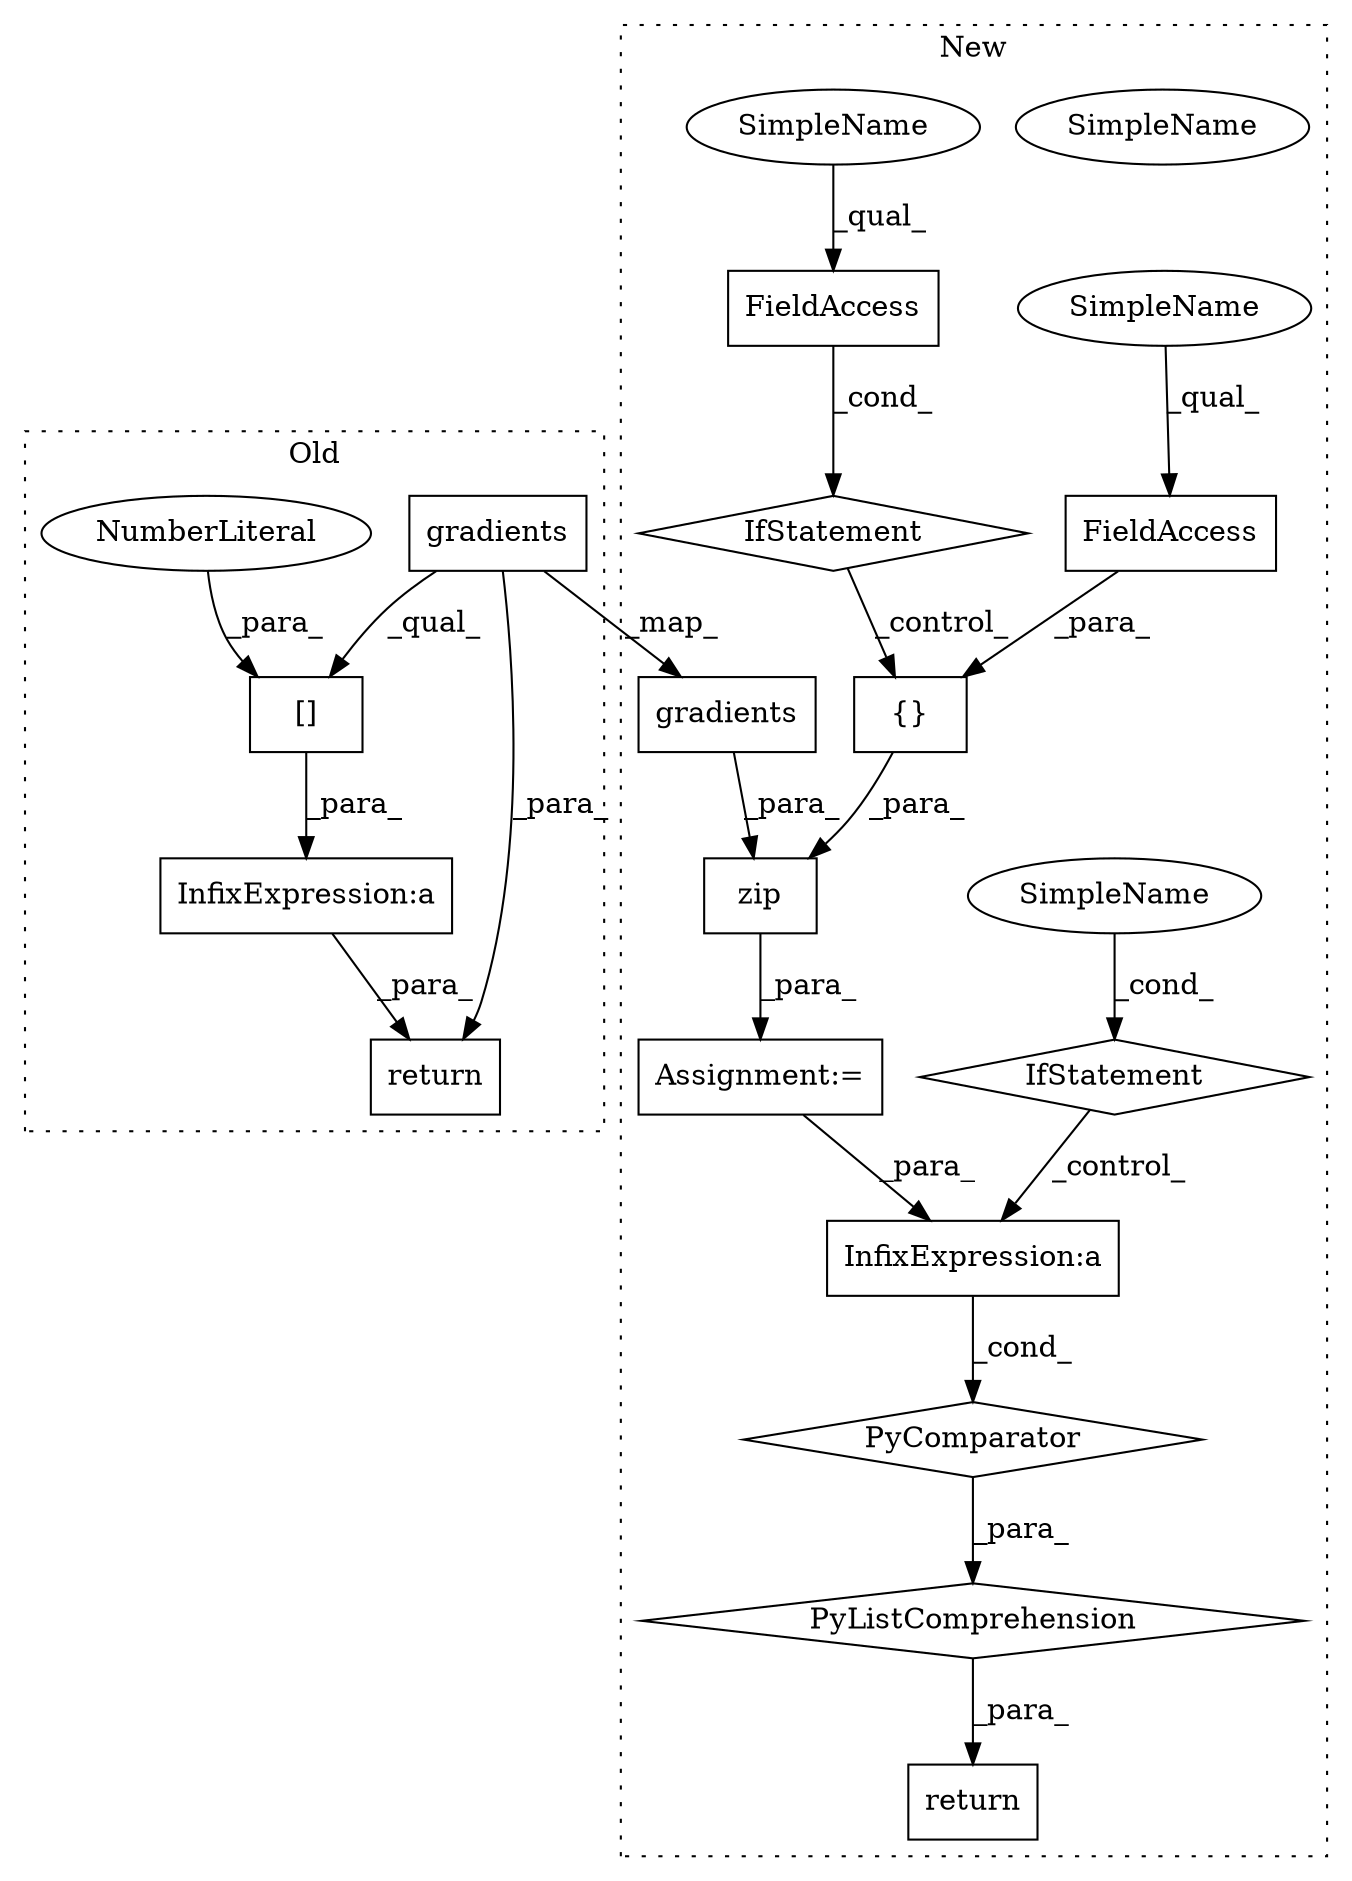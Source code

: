 digraph G {
subgraph cluster0 {
1 [label="gradients" a="32" s="4886,4909" l="10,1" shape="box"];
4 [label="[]" a="2" s="4875,4912" l="36,1" shape="box"];
5 [label="NumberLiteral" a="34" s="4911" l="1" shape="ellipse"];
9 [label="InfixExpression:a" a="27" s="4913" l="3" shape="box"];
18 [label="return" a="41" s="4867" l="7" shape="box"];
label = "Old";
style="dotted";
}
subgraph cluster1 {
2 [label="gradients" a="32" s="6963,6986" l="10,1" shape="box"];
3 [label="Assignment:=" a="7" s="6941" l="110" shape="box"];
6 [label="PyListComprehension" a="109" s="6866" l="193" shape="diamond"];
7 [label="PyComparator" a="113" s="6941" l="110" shape="diamond"];
8 [label="zip" a="32" s="6948,7041" l="4,1" shape="box"];
10 [label="InfixExpression:a" a="27" s="6868" l="3" shape="box"];
11 [label="{}" a="4" s="7033,7040" l="1,1" shape="box"];
12 [label="FieldAccess" a="22" s="7034" l="6" shape="box"];
13 [label="FieldAccess" a="22" s="6988" l="24" shape="box"];
14 [label="IfStatement" a="25" s="6941" l="110" shape="diamond"];
15 [label="SimpleName" a="42" s="7046" l="5" shape="ellipse"];
16 [label="IfStatement" a="25" s="7012" l="3" shape="diamond"];
17 [label="return" a="41" s="6848" l="18" shape="box"];
19 [label="SimpleName" a="42" s="7046" l="5" shape="ellipse"];
20 [label="SimpleName" a="42" s="7034" l="4" shape="ellipse"];
21 [label="SimpleName" a="42" s="6988" l="4" shape="ellipse"];
label = "New";
style="dotted";
}
1 -> 4 [label="_qual_"];
1 -> 18 [label="_para_"];
1 -> 2 [label="_map_"];
2 -> 8 [label="_para_"];
3 -> 10 [label="_para_"];
4 -> 9 [label="_para_"];
5 -> 4 [label="_para_"];
6 -> 17 [label="_para_"];
7 -> 6 [label="_para_"];
8 -> 3 [label="_para_"];
9 -> 18 [label="_para_"];
10 -> 7 [label="_cond_"];
11 -> 8 [label="_para_"];
12 -> 11 [label="_para_"];
13 -> 16 [label="_cond_"];
14 -> 10 [label="_control_"];
16 -> 11 [label="_control_"];
19 -> 14 [label="_cond_"];
20 -> 12 [label="_qual_"];
21 -> 13 [label="_qual_"];
}